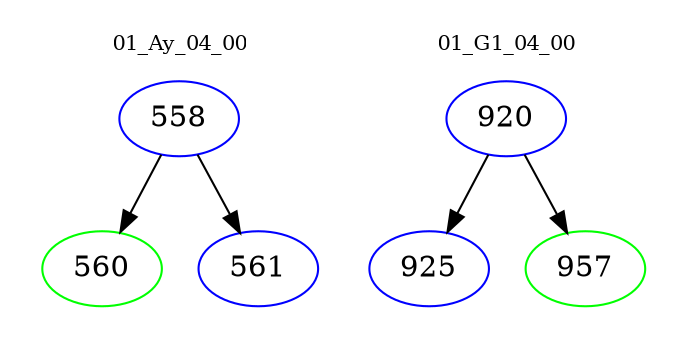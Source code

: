 digraph{
subgraph cluster_0 {
color = white
label = "01_Ay_04_00";
fontsize=10;
T0_558 [label="558", color="blue"]
T0_558 -> T0_560 [color="black"]
T0_560 [label="560", color="green"]
T0_558 -> T0_561 [color="black"]
T0_561 [label="561", color="blue"]
}
subgraph cluster_1 {
color = white
label = "01_G1_04_00";
fontsize=10;
T1_920 [label="920", color="blue"]
T1_920 -> T1_925 [color="black"]
T1_925 [label="925", color="blue"]
T1_920 -> T1_957 [color="black"]
T1_957 [label="957", color="green"]
}
}
